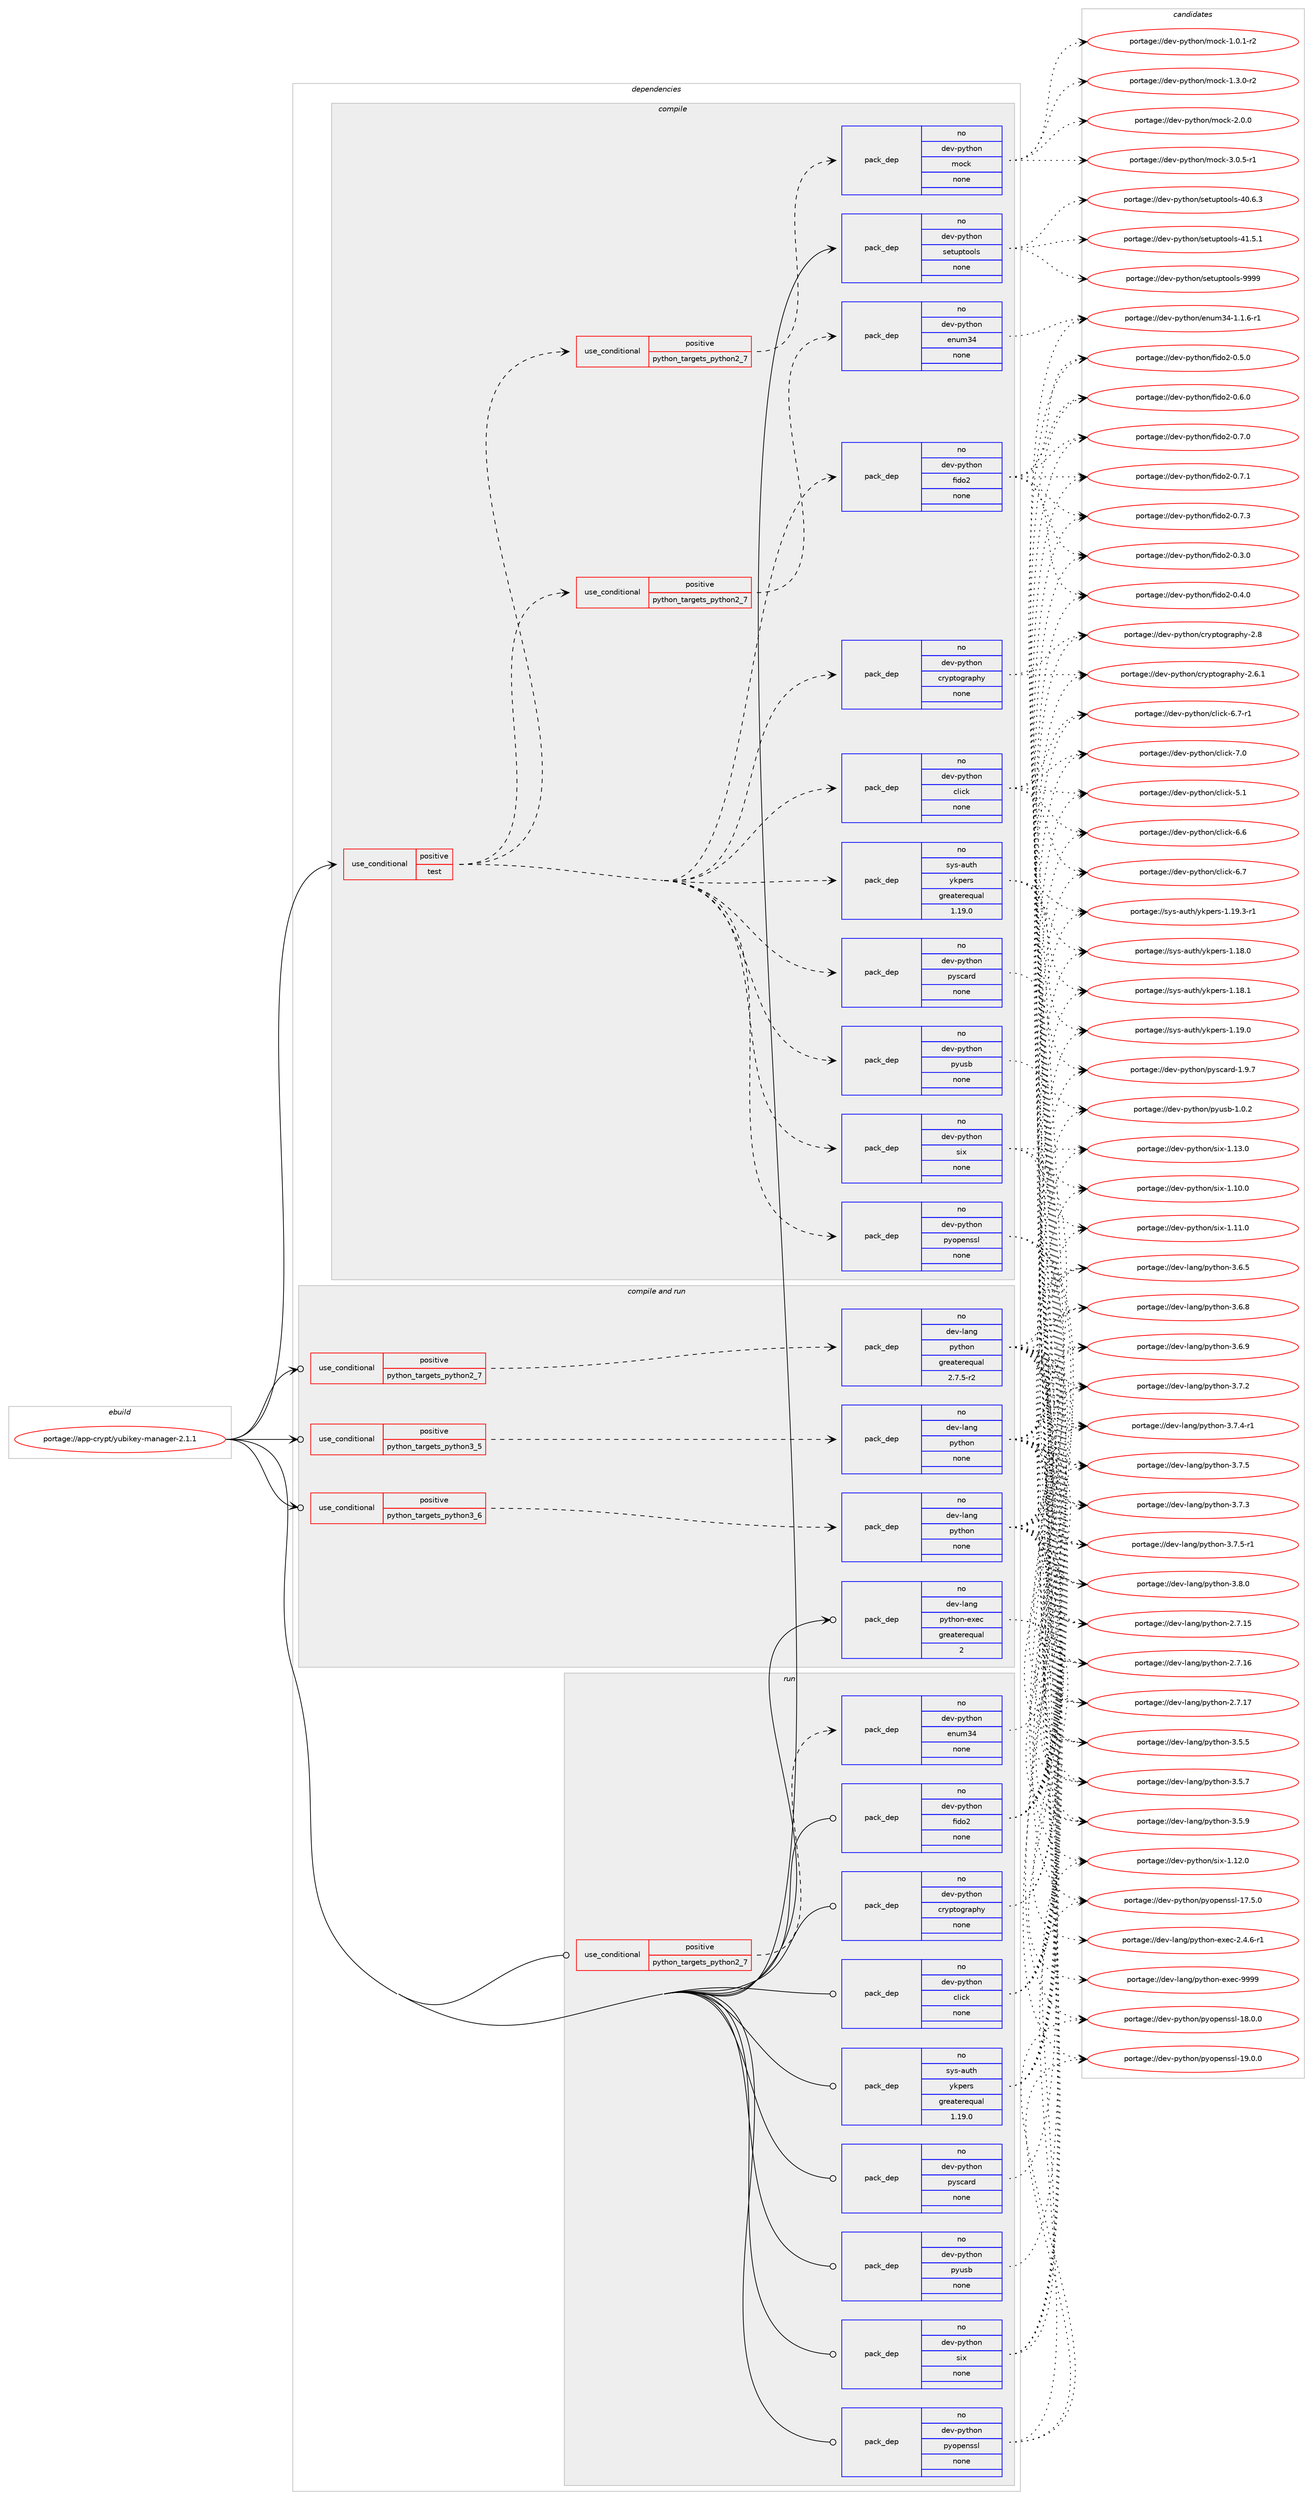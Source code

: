 digraph prolog {

# *************
# Graph options
# *************

newrank=true;
concentrate=true;
compound=true;
graph [rankdir=LR,fontname=Helvetica,fontsize=10,ranksep=1.5];#, ranksep=2.5, nodesep=0.2];
edge  [arrowhead=vee];
node  [fontname=Helvetica,fontsize=10];

# **********
# The ebuild
# **********

subgraph cluster_leftcol {
color=gray;
rank=same;
label=<<i>ebuild</i>>;
id [label="portage://app-crypt/yubikey-manager-2.1.1", color=red, width=4, href="../app-crypt/yubikey-manager-2.1.1.svg"];
}

# ****************
# The dependencies
# ****************

subgraph cluster_midcol {
color=gray;
label=<<i>dependencies</i>>;
subgraph cluster_compile {
fillcolor="#eeeeee";
style=filled;
label=<<i>compile</i>>;
subgraph cond3569 {
dependency13979 [label=<<TABLE BORDER="0" CELLBORDER="1" CELLSPACING="0" CELLPADDING="4"><TR><TD ROWSPAN="3" CELLPADDING="10">use_conditional</TD></TR><TR><TD>positive</TD></TR><TR><TD>test</TD></TR></TABLE>>, shape=none, color=red];
subgraph pack10160 {
dependency13980 [label=<<TABLE BORDER="0" CELLBORDER="1" CELLSPACING="0" CELLPADDING="4" WIDTH="220"><TR><TD ROWSPAN="6" CELLPADDING="30">pack_dep</TD></TR><TR><TD WIDTH="110">no</TD></TR><TR><TD>dev-python</TD></TR><TR><TD>click</TD></TR><TR><TD>none</TD></TR><TR><TD></TD></TR></TABLE>>, shape=none, color=blue];
}
dependency13979:e -> dependency13980:w [weight=20,style="dashed",arrowhead="vee"];
subgraph pack10161 {
dependency13981 [label=<<TABLE BORDER="0" CELLBORDER="1" CELLSPACING="0" CELLPADDING="4" WIDTH="220"><TR><TD ROWSPAN="6" CELLPADDING="30">pack_dep</TD></TR><TR><TD WIDTH="110">no</TD></TR><TR><TD>dev-python</TD></TR><TR><TD>cryptography</TD></TR><TR><TD>none</TD></TR><TR><TD></TD></TR></TABLE>>, shape=none, color=blue];
}
dependency13979:e -> dependency13981:w [weight=20,style="dashed",arrowhead="vee"];
subgraph cond3570 {
dependency13982 [label=<<TABLE BORDER="0" CELLBORDER="1" CELLSPACING="0" CELLPADDING="4"><TR><TD ROWSPAN="3" CELLPADDING="10">use_conditional</TD></TR><TR><TD>positive</TD></TR><TR><TD>python_targets_python2_7</TD></TR></TABLE>>, shape=none, color=red];
subgraph pack10162 {
dependency13983 [label=<<TABLE BORDER="0" CELLBORDER="1" CELLSPACING="0" CELLPADDING="4" WIDTH="220"><TR><TD ROWSPAN="6" CELLPADDING="30">pack_dep</TD></TR><TR><TD WIDTH="110">no</TD></TR><TR><TD>dev-python</TD></TR><TR><TD>enum34</TD></TR><TR><TD>none</TD></TR><TR><TD></TD></TR></TABLE>>, shape=none, color=blue];
}
dependency13982:e -> dependency13983:w [weight=20,style="dashed",arrowhead="vee"];
}
dependency13979:e -> dependency13982:w [weight=20,style="dashed",arrowhead="vee"];
subgraph pack10163 {
dependency13984 [label=<<TABLE BORDER="0" CELLBORDER="1" CELLSPACING="0" CELLPADDING="4" WIDTH="220"><TR><TD ROWSPAN="6" CELLPADDING="30">pack_dep</TD></TR><TR><TD WIDTH="110">no</TD></TR><TR><TD>dev-python</TD></TR><TR><TD>fido2</TD></TR><TR><TD>none</TD></TR><TR><TD></TD></TR></TABLE>>, shape=none, color=blue];
}
dependency13979:e -> dependency13984:w [weight=20,style="dashed",arrowhead="vee"];
subgraph pack10164 {
dependency13985 [label=<<TABLE BORDER="0" CELLBORDER="1" CELLSPACING="0" CELLPADDING="4" WIDTH="220"><TR><TD ROWSPAN="6" CELLPADDING="30">pack_dep</TD></TR><TR><TD WIDTH="110">no</TD></TR><TR><TD>dev-python</TD></TR><TR><TD>pyopenssl</TD></TR><TR><TD>none</TD></TR><TR><TD></TD></TR></TABLE>>, shape=none, color=blue];
}
dependency13979:e -> dependency13985:w [weight=20,style="dashed",arrowhead="vee"];
subgraph pack10165 {
dependency13986 [label=<<TABLE BORDER="0" CELLBORDER="1" CELLSPACING="0" CELLPADDING="4" WIDTH="220"><TR><TD ROWSPAN="6" CELLPADDING="30">pack_dep</TD></TR><TR><TD WIDTH="110">no</TD></TR><TR><TD>dev-python</TD></TR><TR><TD>pyscard</TD></TR><TR><TD>none</TD></TR><TR><TD></TD></TR></TABLE>>, shape=none, color=blue];
}
dependency13979:e -> dependency13986:w [weight=20,style="dashed",arrowhead="vee"];
subgraph pack10166 {
dependency13987 [label=<<TABLE BORDER="0" CELLBORDER="1" CELLSPACING="0" CELLPADDING="4" WIDTH="220"><TR><TD ROWSPAN="6" CELLPADDING="30">pack_dep</TD></TR><TR><TD WIDTH="110">no</TD></TR><TR><TD>dev-python</TD></TR><TR><TD>pyusb</TD></TR><TR><TD>none</TD></TR><TR><TD></TD></TR></TABLE>>, shape=none, color=blue];
}
dependency13979:e -> dependency13987:w [weight=20,style="dashed",arrowhead="vee"];
subgraph pack10167 {
dependency13988 [label=<<TABLE BORDER="0" CELLBORDER="1" CELLSPACING="0" CELLPADDING="4" WIDTH="220"><TR><TD ROWSPAN="6" CELLPADDING="30">pack_dep</TD></TR><TR><TD WIDTH="110">no</TD></TR><TR><TD>dev-python</TD></TR><TR><TD>six</TD></TR><TR><TD>none</TD></TR><TR><TD></TD></TR></TABLE>>, shape=none, color=blue];
}
dependency13979:e -> dependency13988:w [weight=20,style="dashed",arrowhead="vee"];
subgraph pack10168 {
dependency13989 [label=<<TABLE BORDER="0" CELLBORDER="1" CELLSPACING="0" CELLPADDING="4" WIDTH="220"><TR><TD ROWSPAN="6" CELLPADDING="30">pack_dep</TD></TR><TR><TD WIDTH="110">no</TD></TR><TR><TD>sys-auth</TD></TR><TR><TD>ykpers</TD></TR><TR><TD>greaterequal</TD></TR><TR><TD>1.19.0</TD></TR></TABLE>>, shape=none, color=blue];
}
dependency13979:e -> dependency13989:w [weight=20,style="dashed",arrowhead="vee"];
subgraph cond3571 {
dependency13990 [label=<<TABLE BORDER="0" CELLBORDER="1" CELLSPACING="0" CELLPADDING="4"><TR><TD ROWSPAN="3" CELLPADDING="10">use_conditional</TD></TR><TR><TD>positive</TD></TR><TR><TD>python_targets_python2_7</TD></TR></TABLE>>, shape=none, color=red];
subgraph pack10169 {
dependency13991 [label=<<TABLE BORDER="0" CELLBORDER="1" CELLSPACING="0" CELLPADDING="4" WIDTH="220"><TR><TD ROWSPAN="6" CELLPADDING="30">pack_dep</TD></TR><TR><TD WIDTH="110">no</TD></TR><TR><TD>dev-python</TD></TR><TR><TD>mock</TD></TR><TR><TD>none</TD></TR><TR><TD></TD></TR></TABLE>>, shape=none, color=blue];
}
dependency13990:e -> dependency13991:w [weight=20,style="dashed",arrowhead="vee"];
}
dependency13979:e -> dependency13990:w [weight=20,style="dashed",arrowhead="vee"];
}
id:e -> dependency13979:w [weight=20,style="solid",arrowhead="vee"];
subgraph pack10170 {
dependency13992 [label=<<TABLE BORDER="0" CELLBORDER="1" CELLSPACING="0" CELLPADDING="4" WIDTH="220"><TR><TD ROWSPAN="6" CELLPADDING="30">pack_dep</TD></TR><TR><TD WIDTH="110">no</TD></TR><TR><TD>dev-python</TD></TR><TR><TD>setuptools</TD></TR><TR><TD>none</TD></TR><TR><TD></TD></TR></TABLE>>, shape=none, color=blue];
}
id:e -> dependency13992:w [weight=20,style="solid",arrowhead="vee"];
}
subgraph cluster_compileandrun {
fillcolor="#eeeeee";
style=filled;
label=<<i>compile and run</i>>;
subgraph cond3572 {
dependency13993 [label=<<TABLE BORDER="0" CELLBORDER="1" CELLSPACING="0" CELLPADDING="4"><TR><TD ROWSPAN="3" CELLPADDING="10">use_conditional</TD></TR><TR><TD>positive</TD></TR><TR><TD>python_targets_python2_7</TD></TR></TABLE>>, shape=none, color=red];
subgraph pack10171 {
dependency13994 [label=<<TABLE BORDER="0" CELLBORDER="1" CELLSPACING="0" CELLPADDING="4" WIDTH="220"><TR><TD ROWSPAN="6" CELLPADDING="30">pack_dep</TD></TR><TR><TD WIDTH="110">no</TD></TR><TR><TD>dev-lang</TD></TR><TR><TD>python</TD></TR><TR><TD>greaterequal</TD></TR><TR><TD>2.7.5-r2</TD></TR></TABLE>>, shape=none, color=blue];
}
dependency13993:e -> dependency13994:w [weight=20,style="dashed",arrowhead="vee"];
}
id:e -> dependency13993:w [weight=20,style="solid",arrowhead="odotvee"];
subgraph cond3573 {
dependency13995 [label=<<TABLE BORDER="0" CELLBORDER="1" CELLSPACING="0" CELLPADDING="4"><TR><TD ROWSPAN="3" CELLPADDING="10">use_conditional</TD></TR><TR><TD>positive</TD></TR><TR><TD>python_targets_python3_5</TD></TR></TABLE>>, shape=none, color=red];
subgraph pack10172 {
dependency13996 [label=<<TABLE BORDER="0" CELLBORDER="1" CELLSPACING="0" CELLPADDING="4" WIDTH="220"><TR><TD ROWSPAN="6" CELLPADDING="30">pack_dep</TD></TR><TR><TD WIDTH="110">no</TD></TR><TR><TD>dev-lang</TD></TR><TR><TD>python</TD></TR><TR><TD>none</TD></TR><TR><TD></TD></TR></TABLE>>, shape=none, color=blue];
}
dependency13995:e -> dependency13996:w [weight=20,style="dashed",arrowhead="vee"];
}
id:e -> dependency13995:w [weight=20,style="solid",arrowhead="odotvee"];
subgraph cond3574 {
dependency13997 [label=<<TABLE BORDER="0" CELLBORDER="1" CELLSPACING="0" CELLPADDING="4"><TR><TD ROWSPAN="3" CELLPADDING="10">use_conditional</TD></TR><TR><TD>positive</TD></TR><TR><TD>python_targets_python3_6</TD></TR></TABLE>>, shape=none, color=red];
subgraph pack10173 {
dependency13998 [label=<<TABLE BORDER="0" CELLBORDER="1" CELLSPACING="0" CELLPADDING="4" WIDTH="220"><TR><TD ROWSPAN="6" CELLPADDING="30">pack_dep</TD></TR><TR><TD WIDTH="110">no</TD></TR><TR><TD>dev-lang</TD></TR><TR><TD>python</TD></TR><TR><TD>none</TD></TR><TR><TD></TD></TR></TABLE>>, shape=none, color=blue];
}
dependency13997:e -> dependency13998:w [weight=20,style="dashed",arrowhead="vee"];
}
id:e -> dependency13997:w [weight=20,style="solid",arrowhead="odotvee"];
subgraph pack10174 {
dependency13999 [label=<<TABLE BORDER="0" CELLBORDER="1" CELLSPACING="0" CELLPADDING="4" WIDTH="220"><TR><TD ROWSPAN="6" CELLPADDING="30">pack_dep</TD></TR><TR><TD WIDTH="110">no</TD></TR><TR><TD>dev-lang</TD></TR><TR><TD>python-exec</TD></TR><TR><TD>greaterequal</TD></TR><TR><TD>2</TD></TR></TABLE>>, shape=none, color=blue];
}
id:e -> dependency13999:w [weight=20,style="solid",arrowhead="odotvee"];
}
subgraph cluster_run {
fillcolor="#eeeeee";
style=filled;
label=<<i>run</i>>;
subgraph cond3575 {
dependency14000 [label=<<TABLE BORDER="0" CELLBORDER="1" CELLSPACING="0" CELLPADDING="4"><TR><TD ROWSPAN="3" CELLPADDING="10">use_conditional</TD></TR><TR><TD>positive</TD></TR><TR><TD>python_targets_python2_7</TD></TR></TABLE>>, shape=none, color=red];
subgraph pack10175 {
dependency14001 [label=<<TABLE BORDER="0" CELLBORDER="1" CELLSPACING="0" CELLPADDING="4" WIDTH="220"><TR><TD ROWSPAN="6" CELLPADDING="30">pack_dep</TD></TR><TR><TD WIDTH="110">no</TD></TR><TR><TD>dev-python</TD></TR><TR><TD>enum34</TD></TR><TR><TD>none</TD></TR><TR><TD></TD></TR></TABLE>>, shape=none, color=blue];
}
dependency14000:e -> dependency14001:w [weight=20,style="dashed",arrowhead="vee"];
}
id:e -> dependency14000:w [weight=20,style="solid",arrowhead="odot"];
subgraph pack10176 {
dependency14002 [label=<<TABLE BORDER="0" CELLBORDER="1" CELLSPACING="0" CELLPADDING="4" WIDTH="220"><TR><TD ROWSPAN="6" CELLPADDING="30">pack_dep</TD></TR><TR><TD WIDTH="110">no</TD></TR><TR><TD>dev-python</TD></TR><TR><TD>click</TD></TR><TR><TD>none</TD></TR><TR><TD></TD></TR></TABLE>>, shape=none, color=blue];
}
id:e -> dependency14002:w [weight=20,style="solid",arrowhead="odot"];
subgraph pack10177 {
dependency14003 [label=<<TABLE BORDER="0" CELLBORDER="1" CELLSPACING="0" CELLPADDING="4" WIDTH="220"><TR><TD ROWSPAN="6" CELLPADDING="30">pack_dep</TD></TR><TR><TD WIDTH="110">no</TD></TR><TR><TD>dev-python</TD></TR><TR><TD>cryptography</TD></TR><TR><TD>none</TD></TR><TR><TD></TD></TR></TABLE>>, shape=none, color=blue];
}
id:e -> dependency14003:w [weight=20,style="solid",arrowhead="odot"];
subgraph pack10178 {
dependency14004 [label=<<TABLE BORDER="0" CELLBORDER="1" CELLSPACING="0" CELLPADDING="4" WIDTH="220"><TR><TD ROWSPAN="6" CELLPADDING="30">pack_dep</TD></TR><TR><TD WIDTH="110">no</TD></TR><TR><TD>dev-python</TD></TR><TR><TD>fido2</TD></TR><TR><TD>none</TD></TR><TR><TD></TD></TR></TABLE>>, shape=none, color=blue];
}
id:e -> dependency14004:w [weight=20,style="solid",arrowhead="odot"];
subgraph pack10179 {
dependency14005 [label=<<TABLE BORDER="0" CELLBORDER="1" CELLSPACING="0" CELLPADDING="4" WIDTH="220"><TR><TD ROWSPAN="6" CELLPADDING="30">pack_dep</TD></TR><TR><TD WIDTH="110">no</TD></TR><TR><TD>dev-python</TD></TR><TR><TD>pyopenssl</TD></TR><TR><TD>none</TD></TR><TR><TD></TD></TR></TABLE>>, shape=none, color=blue];
}
id:e -> dependency14005:w [weight=20,style="solid",arrowhead="odot"];
subgraph pack10180 {
dependency14006 [label=<<TABLE BORDER="0" CELLBORDER="1" CELLSPACING="0" CELLPADDING="4" WIDTH="220"><TR><TD ROWSPAN="6" CELLPADDING="30">pack_dep</TD></TR><TR><TD WIDTH="110">no</TD></TR><TR><TD>dev-python</TD></TR><TR><TD>pyscard</TD></TR><TR><TD>none</TD></TR><TR><TD></TD></TR></TABLE>>, shape=none, color=blue];
}
id:e -> dependency14006:w [weight=20,style="solid",arrowhead="odot"];
subgraph pack10181 {
dependency14007 [label=<<TABLE BORDER="0" CELLBORDER="1" CELLSPACING="0" CELLPADDING="4" WIDTH="220"><TR><TD ROWSPAN="6" CELLPADDING="30">pack_dep</TD></TR><TR><TD WIDTH="110">no</TD></TR><TR><TD>dev-python</TD></TR><TR><TD>pyusb</TD></TR><TR><TD>none</TD></TR><TR><TD></TD></TR></TABLE>>, shape=none, color=blue];
}
id:e -> dependency14007:w [weight=20,style="solid",arrowhead="odot"];
subgraph pack10182 {
dependency14008 [label=<<TABLE BORDER="0" CELLBORDER="1" CELLSPACING="0" CELLPADDING="4" WIDTH="220"><TR><TD ROWSPAN="6" CELLPADDING="30">pack_dep</TD></TR><TR><TD WIDTH="110">no</TD></TR><TR><TD>dev-python</TD></TR><TR><TD>six</TD></TR><TR><TD>none</TD></TR><TR><TD></TD></TR></TABLE>>, shape=none, color=blue];
}
id:e -> dependency14008:w [weight=20,style="solid",arrowhead="odot"];
subgraph pack10183 {
dependency14009 [label=<<TABLE BORDER="0" CELLBORDER="1" CELLSPACING="0" CELLPADDING="4" WIDTH="220"><TR><TD ROWSPAN="6" CELLPADDING="30">pack_dep</TD></TR><TR><TD WIDTH="110">no</TD></TR><TR><TD>sys-auth</TD></TR><TR><TD>ykpers</TD></TR><TR><TD>greaterequal</TD></TR><TR><TD>1.19.0</TD></TR></TABLE>>, shape=none, color=blue];
}
id:e -> dependency14009:w [weight=20,style="solid",arrowhead="odot"];
}
}

# **************
# The candidates
# **************

subgraph cluster_choices {
rank=same;
color=gray;
label=<<i>candidates</i>>;

subgraph choice10160 {
color=black;
nodesep=1;
choiceportage1001011184511212111610411111047991081059910745534649 [label="portage://dev-python/click-5.1", color=red, width=4,href="../dev-python/click-5.1.svg"];
choiceportage1001011184511212111610411111047991081059910745544654 [label="portage://dev-python/click-6.6", color=red, width=4,href="../dev-python/click-6.6.svg"];
choiceportage1001011184511212111610411111047991081059910745544655 [label="portage://dev-python/click-6.7", color=red, width=4,href="../dev-python/click-6.7.svg"];
choiceportage10010111845112121116104111110479910810599107455446554511449 [label="portage://dev-python/click-6.7-r1", color=red, width=4,href="../dev-python/click-6.7-r1.svg"];
choiceportage1001011184511212111610411111047991081059910745554648 [label="portage://dev-python/click-7.0", color=red, width=4,href="../dev-python/click-7.0.svg"];
dependency13980:e -> choiceportage1001011184511212111610411111047991081059910745534649:w [style=dotted,weight="100"];
dependency13980:e -> choiceportage1001011184511212111610411111047991081059910745544654:w [style=dotted,weight="100"];
dependency13980:e -> choiceportage1001011184511212111610411111047991081059910745544655:w [style=dotted,weight="100"];
dependency13980:e -> choiceportage10010111845112121116104111110479910810599107455446554511449:w [style=dotted,weight="100"];
dependency13980:e -> choiceportage1001011184511212111610411111047991081059910745554648:w [style=dotted,weight="100"];
}
subgraph choice10161 {
color=black;
nodesep=1;
choiceportage10010111845112121116104111110479911412111211611110311497112104121455046544649 [label="portage://dev-python/cryptography-2.6.1", color=red, width=4,href="../dev-python/cryptography-2.6.1.svg"];
choiceportage1001011184511212111610411111047991141211121161111031149711210412145504656 [label="portage://dev-python/cryptography-2.8", color=red, width=4,href="../dev-python/cryptography-2.8.svg"];
dependency13981:e -> choiceportage10010111845112121116104111110479911412111211611110311497112104121455046544649:w [style=dotted,weight="100"];
dependency13981:e -> choiceportage1001011184511212111610411111047991141211121161111031149711210412145504656:w [style=dotted,weight="100"];
}
subgraph choice10162 {
color=black;
nodesep=1;
choiceportage100101118451121211161041111104710111011710951524549464946544511449 [label="portage://dev-python/enum34-1.1.6-r1", color=red, width=4,href="../dev-python/enum34-1.1.6-r1.svg"];
dependency13983:e -> choiceportage100101118451121211161041111104710111011710951524549464946544511449:w [style=dotted,weight="100"];
}
subgraph choice10163 {
color=black;
nodesep=1;
choiceportage100101118451121211161041111104710210510011150454846514648 [label="portage://dev-python/fido2-0.3.0", color=red, width=4,href="../dev-python/fido2-0.3.0.svg"];
choiceportage100101118451121211161041111104710210510011150454846524648 [label="portage://dev-python/fido2-0.4.0", color=red, width=4,href="../dev-python/fido2-0.4.0.svg"];
choiceportage100101118451121211161041111104710210510011150454846534648 [label="portage://dev-python/fido2-0.5.0", color=red, width=4,href="../dev-python/fido2-0.5.0.svg"];
choiceportage100101118451121211161041111104710210510011150454846544648 [label="portage://dev-python/fido2-0.6.0", color=red, width=4,href="../dev-python/fido2-0.6.0.svg"];
choiceportage100101118451121211161041111104710210510011150454846554648 [label="portage://dev-python/fido2-0.7.0", color=red, width=4,href="../dev-python/fido2-0.7.0.svg"];
choiceportage100101118451121211161041111104710210510011150454846554649 [label="portage://dev-python/fido2-0.7.1", color=red, width=4,href="../dev-python/fido2-0.7.1.svg"];
choiceportage100101118451121211161041111104710210510011150454846554651 [label="portage://dev-python/fido2-0.7.3", color=red, width=4,href="../dev-python/fido2-0.7.3.svg"];
dependency13984:e -> choiceportage100101118451121211161041111104710210510011150454846514648:w [style=dotted,weight="100"];
dependency13984:e -> choiceportage100101118451121211161041111104710210510011150454846524648:w [style=dotted,weight="100"];
dependency13984:e -> choiceportage100101118451121211161041111104710210510011150454846534648:w [style=dotted,weight="100"];
dependency13984:e -> choiceportage100101118451121211161041111104710210510011150454846544648:w [style=dotted,weight="100"];
dependency13984:e -> choiceportage100101118451121211161041111104710210510011150454846554648:w [style=dotted,weight="100"];
dependency13984:e -> choiceportage100101118451121211161041111104710210510011150454846554649:w [style=dotted,weight="100"];
dependency13984:e -> choiceportage100101118451121211161041111104710210510011150454846554651:w [style=dotted,weight="100"];
}
subgraph choice10164 {
color=black;
nodesep=1;
choiceportage100101118451121211161041111104711212111111210111011511510845495546534648 [label="portage://dev-python/pyopenssl-17.5.0", color=red, width=4,href="../dev-python/pyopenssl-17.5.0.svg"];
choiceportage100101118451121211161041111104711212111111210111011511510845495646484648 [label="portage://dev-python/pyopenssl-18.0.0", color=red, width=4,href="../dev-python/pyopenssl-18.0.0.svg"];
choiceportage100101118451121211161041111104711212111111210111011511510845495746484648 [label="portage://dev-python/pyopenssl-19.0.0", color=red, width=4,href="../dev-python/pyopenssl-19.0.0.svg"];
dependency13985:e -> choiceportage100101118451121211161041111104711212111111210111011511510845495546534648:w [style=dotted,weight="100"];
dependency13985:e -> choiceportage100101118451121211161041111104711212111111210111011511510845495646484648:w [style=dotted,weight="100"];
dependency13985:e -> choiceportage100101118451121211161041111104711212111111210111011511510845495746484648:w [style=dotted,weight="100"];
}
subgraph choice10165 {
color=black;
nodesep=1;
choiceportage10010111845112121116104111110471121211159997114100454946574655 [label="portage://dev-python/pyscard-1.9.7", color=red, width=4,href="../dev-python/pyscard-1.9.7.svg"];
dependency13986:e -> choiceportage10010111845112121116104111110471121211159997114100454946574655:w [style=dotted,weight="100"];
}
subgraph choice10166 {
color=black;
nodesep=1;
choiceportage100101118451121211161041111104711212111711598454946484650 [label="portage://dev-python/pyusb-1.0.2", color=red, width=4,href="../dev-python/pyusb-1.0.2.svg"];
dependency13987:e -> choiceportage100101118451121211161041111104711212111711598454946484650:w [style=dotted,weight="100"];
}
subgraph choice10167 {
color=black;
nodesep=1;
choiceportage100101118451121211161041111104711510512045494649484648 [label="portage://dev-python/six-1.10.0", color=red, width=4,href="../dev-python/six-1.10.0.svg"];
choiceportage100101118451121211161041111104711510512045494649494648 [label="portage://dev-python/six-1.11.0", color=red, width=4,href="../dev-python/six-1.11.0.svg"];
choiceportage100101118451121211161041111104711510512045494649504648 [label="portage://dev-python/six-1.12.0", color=red, width=4,href="../dev-python/six-1.12.0.svg"];
choiceportage100101118451121211161041111104711510512045494649514648 [label="portage://dev-python/six-1.13.0", color=red, width=4,href="../dev-python/six-1.13.0.svg"];
dependency13988:e -> choiceportage100101118451121211161041111104711510512045494649484648:w [style=dotted,weight="100"];
dependency13988:e -> choiceportage100101118451121211161041111104711510512045494649494648:w [style=dotted,weight="100"];
dependency13988:e -> choiceportage100101118451121211161041111104711510512045494649504648:w [style=dotted,weight="100"];
dependency13988:e -> choiceportage100101118451121211161041111104711510512045494649514648:w [style=dotted,weight="100"];
}
subgraph choice10168 {
color=black;
nodesep=1;
choiceportage11512111545971171161044712110711210111411545494649564648 [label="portage://sys-auth/ykpers-1.18.0", color=red, width=4,href="../sys-auth/ykpers-1.18.0.svg"];
choiceportage11512111545971171161044712110711210111411545494649564649 [label="portage://sys-auth/ykpers-1.18.1", color=red, width=4,href="../sys-auth/ykpers-1.18.1.svg"];
choiceportage11512111545971171161044712110711210111411545494649574648 [label="portage://sys-auth/ykpers-1.19.0", color=red, width=4,href="../sys-auth/ykpers-1.19.0.svg"];
choiceportage115121115459711711610447121107112101114115454946495746514511449 [label="portage://sys-auth/ykpers-1.19.3-r1", color=red, width=4,href="../sys-auth/ykpers-1.19.3-r1.svg"];
dependency13989:e -> choiceportage11512111545971171161044712110711210111411545494649564648:w [style=dotted,weight="100"];
dependency13989:e -> choiceportage11512111545971171161044712110711210111411545494649564649:w [style=dotted,weight="100"];
dependency13989:e -> choiceportage11512111545971171161044712110711210111411545494649574648:w [style=dotted,weight="100"];
dependency13989:e -> choiceportage115121115459711711610447121107112101114115454946495746514511449:w [style=dotted,weight="100"];
}
subgraph choice10169 {
color=black;
nodesep=1;
choiceportage1001011184511212111610411111047109111991074549464846494511450 [label="portage://dev-python/mock-1.0.1-r2", color=red, width=4,href="../dev-python/mock-1.0.1-r2.svg"];
choiceportage1001011184511212111610411111047109111991074549465146484511450 [label="portage://dev-python/mock-1.3.0-r2", color=red, width=4,href="../dev-python/mock-1.3.0-r2.svg"];
choiceportage100101118451121211161041111104710911199107455046484648 [label="portage://dev-python/mock-2.0.0", color=red, width=4,href="../dev-python/mock-2.0.0.svg"];
choiceportage1001011184511212111610411111047109111991074551464846534511449 [label="portage://dev-python/mock-3.0.5-r1", color=red, width=4,href="../dev-python/mock-3.0.5-r1.svg"];
dependency13991:e -> choiceportage1001011184511212111610411111047109111991074549464846494511450:w [style=dotted,weight="100"];
dependency13991:e -> choiceportage1001011184511212111610411111047109111991074549465146484511450:w [style=dotted,weight="100"];
dependency13991:e -> choiceportage100101118451121211161041111104710911199107455046484648:w [style=dotted,weight="100"];
dependency13991:e -> choiceportage1001011184511212111610411111047109111991074551464846534511449:w [style=dotted,weight="100"];
}
subgraph choice10170 {
color=black;
nodesep=1;
choiceportage100101118451121211161041111104711510111611711211611111110811545524846544651 [label="portage://dev-python/setuptools-40.6.3", color=red, width=4,href="../dev-python/setuptools-40.6.3.svg"];
choiceportage100101118451121211161041111104711510111611711211611111110811545524946534649 [label="portage://dev-python/setuptools-41.5.1", color=red, width=4,href="../dev-python/setuptools-41.5.1.svg"];
choiceportage10010111845112121116104111110471151011161171121161111111081154557575757 [label="portage://dev-python/setuptools-9999", color=red, width=4,href="../dev-python/setuptools-9999.svg"];
dependency13992:e -> choiceportage100101118451121211161041111104711510111611711211611111110811545524846544651:w [style=dotted,weight="100"];
dependency13992:e -> choiceportage100101118451121211161041111104711510111611711211611111110811545524946534649:w [style=dotted,weight="100"];
dependency13992:e -> choiceportage10010111845112121116104111110471151011161171121161111111081154557575757:w [style=dotted,weight="100"];
}
subgraph choice10171 {
color=black;
nodesep=1;
choiceportage10010111845108971101034711212111610411111045504655464953 [label="portage://dev-lang/python-2.7.15", color=red, width=4,href="../dev-lang/python-2.7.15.svg"];
choiceportage10010111845108971101034711212111610411111045504655464954 [label="portage://dev-lang/python-2.7.16", color=red, width=4,href="../dev-lang/python-2.7.16.svg"];
choiceportage10010111845108971101034711212111610411111045504655464955 [label="portage://dev-lang/python-2.7.17", color=red, width=4,href="../dev-lang/python-2.7.17.svg"];
choiceportage100101118451089711010347112121116104111110455146534653 [label="portage://dev-lang/python-3.5.5", color=red, width=4,href="../dev-lang/python-3.5.5.svg"];
choiceportage100101118451089711010347112121116104111110455146534655 [label="portage://dev-lang/python-3.5.7", color=red, width=4,href="../dev-lang/python-3.5.7.svg"];
choiceportage100101118451089711010347112121116104111110455146534657 [label="portage://dev-lang/python-3.5.9", color=red, width=4,href="../dev-lang/python-3.5.9.svg"];
choiceportage100101118451089711010347112121116104111110455146544653 [label="portage://dev-lang/python-3.6.5", color=red, width=4,href="../dev-lang/python-3.6.5.svg"];
choiceportage100101118451089711010347112121116104111110455146544656 [label="portage://dev-lang/python-3.6.8", color=red, width=4,href="../dev-lang/python-3.6.8.svg"];
choiceportage100101118451089711010347112121116104111110455146544657 [label="portage://dev-lang/python-3.6.9", color=red, width=4,href="../dev-lang/python-3.6.9.svg"];
choiceportage100101118451089711010347112121116104111110455146554650 [label="portage://dev-lang/python-3.7.2", color=red, width=4,href="../dev-lang/python-3.7.2.svg"];
choiceportage100101118451089711010347112121116104111110455146554651 [label="portage://dev-lang/python-3.7.3", color=red, width=4,href="../dev-lang/python-3.7.3.svg"];
choiceportage1001011184510897110103471121211161041111104551465546524511449 [label="portage://dev-lang/python-3.7.4-r1", color=red, width=4,href="../dev-lang/python-3.7.4-r1.svg"];
choiceportage100101118451089711010347112121116104111110455146554653 [label="portage://dev-lang/python-3.7.5", color=red, width=4,href="../dev-lang/python-3.7.5.svg"];
choiceportage1001011184510897110103471121211161041111104551465546534511449 [label="portage://dev-lang/python-3.7.5-r1", color=red, width=4,href="../dev-lang/python-3.7.5-r1.svg"];
choiceportage100101118451089711010347112121116104111110455146564648 [label="portage://dev-lang/python-3.8.0", color=red, width=4,href="../dev-lang/python-3.8.0.svg"];
dependency13994:e -> choiceportage10010111845108971101034711212111610411111045504655464953:w [style=dotted,weight="100"];
dependency13994:e -> choiceportage10010111845108971101034711212111610411111045504655464954:w [style=dotted,weight="100"];
dependency13994:e -> choiceportage10010111845108971101034711212111610411111045504655464955:w [style=dotted,weight="100"];
dependency13994:e -> choiceportage100101118451089711010347112121116104111110455146534653:w [style=dotted,weight="100"];
dependency13994:e -> choiceportage100101118451089711010347112121116104111110455146534655:w [style=dotted,weight="100"];
dependency13994:e -> choiceportage100101118451089711010347112121116104111110455146534657:w [style=dotted,weight="100"];
dependency13994:e -> choiceportage100101118451089711010347112121116104111110455146544653:w [style=dotted,weight="100"];
dependency13994:e -> choiceportage100101118451089711010347112121116104111110455146544656:w [style=dotted,weight="100"];
dependency13994:e -> choiceportage100101118451089711010347112121116104111110455146544657:w [style=dotted,weight="100"];
dependency13994:e -> choiceportage100101118451089711010347112121116104111110455146554650:w [style=dotted,weight="100"];
dependency13994:e -> choiceportage100101118451089711010347112121116104111110455146554651:w [style=dotted,weight="100"];
dependency13994:e -> choiceportage1001011184510897110103471121211161041111104551465546524511449:w [style=dotted,weight="100"];
dependency13994:e -> choiceportage100101118451089711010347112121116104111110455146554653:w [style=dotted,weight="100"];
dependency13994:e -> choiceportage1001011184510897110103471121211161041111104551465546534511449:w [style=dotted,weight="100"];
dependency13994:e -> choiceportage100101118451089711010347112121116104111110455146564648:w [style=dotted,weight="100"];
}
subgraph choice10172 {
color=black;
nodesep=1;
choiceportage10010111845108971101034711212111610411111045504655464953 [label="portage://dev-lang/python-2.7.15", color=red, width=4,href="../dev-lang/python-2.7.15.svg"];
choiceportage10010111845108971101034711212111610411111045504655464954 [label="portage://dev-lang/python-2.7.16", color=red, width=4,href="../dev-lang/python-2.7.16.svg"];
choiceportage10010111845108971101034711212111610411111045504655464955 [label="portage://dev-lang/python-2.7.17", color=red, width=4,href="../dev-lang/python-2.7.17.svg"];
choiceportage100101118451089711010347112121116104111110455146534653 [label="portage://dev-lang/python-3.5.5", color=red, width=4,href="../dev-lang/python-3.5.5.svg"];
choiceportage100101118451089711010347112121116104111110455146534655 [label="portage://dev-lang/python-3.5.7", color=red, width=4,href="../dev-lang/python-3.5.7.svg"];
choiceportage100101118451089711010347112121116104111110455146534657 [label="portage://dev-lang/python-3.5.9", color=red, width=4,href="../dev-lang/python-3.5.9.svg"];
choiceportage100101118451089711010347112121116104111110455146544653 [label="portage://dev-lang/python-3.6.5", color=red, width=4,href="../dev-lang/python-3.6.5.svg"];
choiceportage100101118451089711010347112121116104111110455146544656 [label="portage://dev-lang/python-3.6.8", color=red, width=4,href="../dev-lang/python-3.6.8.svg"];
choiceportage100101118451089711010347112121116104111110455146544657 [label="portage://dev-lang/python-3.6.9", color=red, width=4,href="../dev-lang/python-3.6.9.svg"];
choiceportage100101118451089711010347112121116104111110455146554650 [label="portage://dev-lang/python-3.7.2", color=red, width=4,href="../dev-lang/python-3.7.2.svg"];
choiceportage100101118451089711010347112121116104111110455146554651 [label="portage://dev-lang/python-3.7.3", color=red, width=4,href="../dev-lang/python-3.7.3.svg"];
choiceportage1001011184510897110103471121211161041111104551465546524511449 [label="portage://dev-lang/python-3.7.4-r1", color=red, width=4,href="../dev-lang/python-3.7.4-r1.svg"];
choiceportage100101118451089711010347112121116104111110455146554653 [label="portage://dev-lang/python-3.7.5", color=red, width=4,href="../dev-lang/python-3.7.5.svg"];
choiceportage1001011184510897110103471121211161041111104551465546534511449 [label="portage://dev-lang/python-3.7.5-r1", color=red, width=4,href="../dev-lang/python-3.7.5-r1.svg"];
choiceportage100101118451089711010347112121116104111110455146564648 [label="portage://dev-lang/python-3.8.0", color=red, width=4,href="../dev-lang/python-3.8.0.svg"];
dependency13996:e -> choiceportage10010111845108971101034711212111610411111045504655464953:w [style=dotted,weight="100"];
dependency13996:e -> choiceportage10010111845108971101034711212111610411111045504655464954:w [style=dotted,weight="100"];
dependency13996:e -> choiceportage10010111845108971101034711212111610411111045504655464955:w [style=dotted,weight="100"];
dependency13996:e -> choiceportage100101118451089711010347112121116104111110455146534653:w [style=dotted,weight="100"];
dependency13996:e -> choiceportage100101118451089711010347112121116104111110455146534655:w [style=dotted,weight="100"];
dependency13996:e -> choiceportage100101118451089711010347112121116104111110455146534657:w [style=dotted,weight="100"];
dependency13996:e -> choiceportage100101118451089711010347112121116104111110455146544653:w [style=dotted,weight="100"];
dependency13996:e -> choiceportage100101118451089711010347112121116104111110455146544656:w [style=dotted,weight="100"];
dependency13996:e -> choiceportage100101118451089711010347112121116104111110455146544657:w [style=dotted,weight="100"];
dependency13996:e -> choiceportage100101118451089711010347112121116104111110455146554650:w [style=dotted,weight="100"];
dependency13996:e -> choiceportage100101118451089711010347112121116104111110455146554651:w [style=dotted,weight="100"];
dependency13996:e -> choiceportage1001011184510897110103471121211161041111104551465546524511449:w [style=dotted,weight="100"];
dependency13996:e -> choiceportage100101118451089711010347112121116104111110455146554653:w [style=dotted,weight="100"];
dependency13996:e -> choiceportage1001011184510897110103471121211161041111104551465546534511449:w [style=dotted,weight="100"];
dependency13996:e -> choiceportage100101118451089711010347112121116104111110455146564648:w [style=dotted,weight="100"];
}
subgraph choice10173 {
color=black;
nodesep=1;
choiceportage10010111845108971101034711212111610411111045504655464953 [label="portage://dev-lang/python-2.7.15", color=red, width=4,href="../dev-lang/python-2.7.15.svg"];
choiceportage10010111845108971101034711212111610411111045504655464954 [label="portage://dev-lang/python-2.7.16", color=red, width=4,href="../dev-lang/python-2.7.16.svg"];
choiceportage10010111845108971101034711212111610411111045504655464955 [label="portage://dev-lang/python-2.7.17", color=red, width=4,href="../dev-lang/python-2.7.17.svg"];
choiceportage100101118451089711010347112121116104111110455146534653 [label="portage://dev-lang/python-3.5.5", color=red, width=4,href="../dev-lang/python-3.5.5.svg"];
choiceportage100101118451089711010347112121116104111110455146534655 [label="portage://dev-lang/python-3.5.7", color=red, width=4,href="../dev-lang/python-3.5.7.svg"];
choiceportage100101118451089711010347112121116104111110455146534657 [label="portage://dev-lang/python-3.5.9", color=red, width=4,href="../dev-lang/python-3.5.9.svg"];
choiceportage100101118451089711010347112121116104111110455146544653 [label="portage://dev-lang/python-3.6.5", color=red, width=4,href="../dev-lang/python-3.6.5.svg"];
choiceportage100101118451089711010347112121116104111110455146544656 [label="portage://dev-lang/python-3.6.8", color=red, width=4,href="../dev-lang/python-3.6.8.svg"];
choiceportage100101118451089711010347112121116104111110455146544657 [label="portage://dev-lang/python-3.6.9", color=red, width=4,href="../dev-lang/python-3.6.9.svg"];
choiceportage100101118451089711010347112121116104111110455146554650 [label="portage://dev-lang/python-3.7.2", color=red, width=4,href="../dev-lang/python-3.7.2.svg"];
choiceportage100101118451089711010347112121116104111110455146554651 [label="portage://dev-lang/python-3.7.3", color=red, width=4,href="../dev-lang/python-3.7.3.svg"];
choiceportage1001011184510897110103471121211161041111104551465546524511449 [label="portage://dev-lang/python-3.7.4-r1", color=red, width=4,href="../dev-lang/python-3.7.4-r1.svg"];
choiceportage100101118451089711010347112121116104111110455146554653 [label="portage://dev-lang/python-3.7.5", color=red, width=4,href="../dev-lang/python-3.7.5.svg"];
choiceportage1001011184510897110103471121211161041111104551465546534511449 [label="portage://dev-lang/python-3.7.5-r1", color=red, width=4,href="../dev-lang/python-3.7.5-r1.svg"];
choiceportage100101118451089711010347112121116104111110455146564648 [label="portage://dev-lang/python-3.8.0", color=red, width=4,href="../dev-lang/python-3.8.0.svg"];
dependency13998:e -> choiceportage10010111845108971101034711212111610411111045504655464953:w [style=dotted,weight="100"];
dependency13998:e -> choiceportage10010111845108971101034711212111610411111045504655464954:w [style=dotted,weight="100"];
dependency13998:e -> choiceportage10010111845108971101034711212111610411111045504655464955:w [style=dotted,weight="100"];
dependency13998:e -> choiceportage100101118451089711010347112121116104111110455146534653:w [style=dotted,weight="100"];
dependency13998:e -> choiceportage100101118451089711010347112121116104111110455146534655:w [style=dotted,weight="100"];
dependency13998:e -> choiceportage100101118451089711010347112121116104111110455146534657:w [style=dotted,weight="100"];
dependency13998:e -> choiceportage100101118451089711010347112121116104111110455146544653:w [style=dotted,weight="100"];
dependency13998:e -> choiceportage100101118451089711010347112121116104111110455146544656:w [style=dotted,weight="100"];
dependency13998:e -> choiceportage100101118451089711010347112121116104111110455146544657:w [style=dotted,weight="100"];
dependency13998:e -> choiceportage100101118451089711010347112121116104111110455146554650:w [style=dotted,weight="100"];
dependency13998:e -> choiceportage100101118451089711010347112121116104111110455146554651:w [style=dotted,weight="100"];
dependency13998:e -> choiceportage1001011184510897110103471121211161041111104551465546524511449:w [style=dotted,weight="100"];
dependency13998:e -> choiceportage100101118451089711010347112121116104111110455146554653:w [style=dotted,weight="100"];
dependency13998:e -> choiceportage1001011184510897110103471121211161041111104551465546534511449:w [style=dotted,weight="100"];
dependency13998:e -> choiceportage100101118451089711010347112121116104111110455146564648:w [style=dotted,weight="100"];
}
subgraph choice10174 {
color=black;
nodesep=1;
choiceportage10010111845108971101034711212111610411111045101120101994550465246544511449 [label="portage://dev-lang/python-exec-2.4.6-r1", color=red, width=4,href="../dev-lang/python-exec-2.4.6-r1.svg"];
choiceportage10010111845108971101034711212111610411111045101120101994557575757 [label="portage://dev-lang/python-exec-9999", color=red, width=4,href="../dev-lang/python-exec-9999.svg"];
dependency13999:e -> choiceportage10010111845108971101034711212111610411111045101120101994550465246544511449:w [style=dotted,weight="100"];
dependency13999:e -> choiceportage10010111845108971101034711212111610411111045101120101994557575757:w [style=dotted,weight="100"];
}
subgraph choice10175 {
color=black;
nodesep=1;
choiceportage100101118451121211161041111104710111011710951524549464946544511449 [label="portage://dev-python/enum34-1.1.6-r1", color=red, width=4,href="../dev-python/enum34-1.1.6-r1.svg"];
dependency14001:e -> choiceportage100101118451121211161041111104710111011710951524549464946544511449:w [style=dotted,weight="100"];
}
subgraph choice10176 {
color=black;
nodesep=1;
choiceportage1001011184511212111610411111047991081059910745534649 [label="portage://dev-python/click-5.1", color=red, width=4,href="../dev-python/click-5.1.svg"];
choiceportage1001011184511212111610411111047991081059910745544654 [label="portage://dev-python/click-6.6", color=red, width=4,href="../dev-python/click-6.6.svg"];
choiceportage1001011184511212111610411111047991081059910745544655 [label="portage://dev-python/click-6.7", color=red, width=4,href="../dev-python/click-6.7.svg"];
choiceportage10010111845112121116104111110479910810599107455446554511449 [label="portage://dev-python/click-6.7-r1", color=red, width=4,href="../dev-python/click-6.7-r1.svg"];
choiceportage1001011184511212111610411111047991081059910745554648 [label="portage://dev-python/click-7.0", color=red, width=4,href="../dev-python/click-7.0.svg"];
dependency14002:e -> choiceportage1001011184511212111610411111047991081059910745534649:w [style=dotted,weight="100"];
dependency14002:e -> choiceportage1001011184511212111610411111047991081059910745544654:w [style=dotted,weight="100"];
dependency14002:e -> choiceportage1001011184511212111610411111047991081059910745544655:w [style=dotted,weight="100"];
dependency14002:e -> choiceportage10010111845112121116104111110479910810599107455446554511449:w [style=dotted,weight="100"];
dependency14002:e -> choiceportage1001011184511212111610411111047991081059910745554648:w [style=dotted,weight="100"];
}
subgraph choice10177 {
color=black;
nodesep=1;
choiceportage10010111845112121116104111110479911412111211611110311497112104121455046544649 [label="portage://dev-python/cryptography-2.6.1", color=red, width=4,href="../dev-python/cryptography-2.6.1.svg"];
choiceportage1001011184511212111610411111047991141211121161111031149711210412145504656 [label="portage://dev-python/cryptography-2.8", color=red, width=4,href="../dev-python/cryptography-2.8.svg"];
dependency14003:e -> choiceportage10010111845112121116104111110479911412111211611110311497112104121455046544649:w [style=dotted,weight="100"];
dependency14003:e -> choiceportage1001011184511212111610411111047991141211121161111031149711210412145504656:w [style=dotted,weight="100"];
}
subgraph choice10178 {
color=black;
nodesep=1;
choiceportage100101118451121211161041111104710210510011150454846514648 [label="portage://dev-python/fido2-0.3.0", color=red, width=4,href="../dev-python/fido2-0.3.0.svg"];
choiceportage100101118451121211161041111104710210510011150454846524648 [label="portage://dev-python/fido2-0.4.0", color=red, width=4,href="../dev-python/fido2-0.4.0.svg"];
choiceportage100101118451121211161041111104710210510011150454846534648 [label="portage://dev-python/fido2-0.5.0", color=red, width=4,href="../dev-python/fido2-0.5.0.svg"];
choiceportage100101118451121211161041111104710210510011150454846544648 [label="portage://dev-python/fido2-0.6.0", color=red, width=4,href="../dev-python/fido2-0.6.0.svg"];
choiceportage100101118451121211161041111104710210510011150454846554648 [label="portage://dev-python/fido2-0.7.0", color=red, width=4,href="../dev-python/fido2-0.7.0.svg"];
choiceportage100101118451121211161041111104710210510011150454846554649 [label="portage://dev-python/fido2-0.7.1", color=red, width=4,href="../dev-python/fido2-0.7.1.svg"];
choiceportage100101118451121211161041111104710210510011150454846554651 [label="portage://dev-python/fido2-0.7.3", color=red, width=4,href="../dev-python/fido2-0.7.3.svg"];
dependency14004:e -> choiceportage100101118451121211161041111104710210510011150454846514648:w [style=dotted,weight="100"];
dependency14004:e -> choiceportage100101118451121211161041111104710210510011150454846524648:w [style=dotted,weight="100"];
dependency14004:e -> choiceportage100101118451121211161041111104710210510011150454846534648:w [style=dotted,weight="100"];
dependency14004:e -> choiceportage100101118451121211161041111104710210510011150454846544648:w [style=dotted,weight="100"];
dependency14004:e -> choiceportage100101118451121211161041111104710210510011150454846554648:w [style=dotted,weight="100"];
dependency14004:e -> choiceportage100101118451121211161041111104710210510011150454846554649:w [style=dotted,weight="100"];
dependency14004:e -> choiceportage100101118451121211161041111104710210510011150454846554651:w [style=dotted,weight="100"];
}
subgraph choice10179 {
color=black;
nodesep=1;
choiceportage100101118451121211161041111104711212111111210111011511510845495546534648 [label="portage://dev-python/pyopenssl-17.5.0", color=red, width=4,href="../dev-python/pyopenssl-17.5.0.svg"];
choiceportage100101118451121211161041111104711212111111210111011511510845495646484648 [label="portage://dev-python/pyopenssl-18.0.0", color=red, width=4,href="../dev-python/pyopenssl-18.0.0.svg"];
choiceportage100101118451121211161041111104711212111111210111011511510845495746484648 [label="portage://dev-python/pyopenssl-19.0.0", color=red, width=4,href="../dev-python/pyopenssl-19.0.0.svg"];
dependency14005:e -> choiceportage100101118451121211161041111104711212111111210111011511510845495546534648:w [style=dotted,weight="100"];
dependency14005:e -> choiceportage100101118451121211161041111104711212111111210111011511510845495646484648:w [style=dotted,weight="100"];
dependency14005:e -> choiceportage100101118451121211161041111104711212111111210111011511510845495746484648:w [style=dotted,weight="100"];
}
subgraph choice10180 {
color=black;
nodesep=1;
choiceportage10010111845112121116104111110471121211159997114100454946574655 [label="portage://dev-python/pyscard-1.9.7", color=red, width=4,href="../dev-python/pyscard-1.9.7.svg"];
dependency14006:e -> choiceportage10010111845112121116104111110471121211159997114100454946574655:w [style=dotted,weight="100"];
}
subgraph choice10181 {
color=black;
nodesep=1;
choiceportage100101118451121211161041111104711212111711598454946484650 [label="portage://dev-python/pyusb-1.0.2", color=red, width=4,href="../dev-python/pyusb-1.0.2.svg"];
dependency14007:e -> choiceportage100101118451121211161041111104711212111711598454946484650:w [style=dotted,weight="100"];
}
subgraph choice10182 {
color=black;
nodesep=1;
choiceportage100101118451121211161041111104711510512045494649484648 [label="portage://dev-python/six-1.10.0", color=red, width=4,href="../dev-python/six-1.10.0.svg"];
choiceportage100101118451121211161041111104711510512045494649494648 [label="portage://dev-python/six-1.11.0", color=red, width=4,href="../dev-python/six-1.11.0.svg"];
choiceportage100101118451121211161041111104711510512045494649504648 [label="portage://dev-python/six-1.12.0", color=red, width=4,href="../dev-python/six-1.12.0.svg"];
choiceportage100101118451121211161041111104711510512045494649514648 [label="portage://dev-python/six-1.13.0", color=red, width=4,href="../dev-python/six-1.13.0.svg"];
dependency14008:e -> choiceportage100101118451121211161041111104711510512045494649484648:w [style=dotted,weight="100"];
dependency14008:e -> choiceportage100101118451121211161041111104711510512045494649494648:w [style=dotted,weight="100"];
dependency14008:e -> choiceportage100101118451121211161041111104711510512045494649504648:w [style=dotted,weight="100"];
dependency14008:e -> choiceportage100101118451121211161041111104711510512045494649514648:w [style=dotted,weight="100"];
}
subgraph choice10183 {
color=black;
nodesep=1;
choiceportage11512111545971171161044712110711210111411545494649564648 [label="portage://sys-auth/ykpers-1.18.0", color=red, width=4,href="../sys-auth/ykpers-1.18.0.svg"];
choiceportage11512111545971171161044712110711210111411545494649564649 [label="portage://sys-auth/ykpers-1.18.1", color=red, width=4,href="../sys-auth/ykpers-1.18.1.svg"];
choiceportage11512111545971171161044712110711210111411545494649574648 [label="portage://sys-auth/ykpers-1.19.0", color=red, width=4,href="../sys-auth/ykpers-1.19.0.svg"];
choiceportage115121115459711711610447121107112101114115454946495746514511449 [label="portage://sys-auth/ykpers-1.19.3-r1", color=red, width=4,href="../sys-auth/ykpers-1.19.3-r1.svg"];
dependency14009:e -> choiceportage11512111545971171161044712110711210111411545494649564648:w [style=dotted,weight="100"];
dependency14009:e -> choiceportage11512111545971171161044712110711210111411545494649564649:w [style=dotted,weight="100"];
dependency14009:e -> choiceportage11512111545971171161044712110711210111411545494649574648:w [style=dotted,weight="100"];
dependency14009:e -> choiceportage115121115459711711610447121107112101114115454946495746514511449:w [style=dotted,weight="100"];
}
}

}

